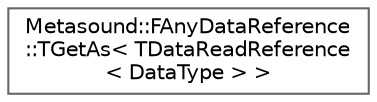 digraph "Graphical Class Hierarchy"
{
 // INTERACTIVE_SVG=YES
 // LATEX_PDF_SIZE
  bgcolor="transparent";
  edge [fontname=Helvetica,fontsize=10,labelfontname=Helvetica,labelfontsize=10];
  node [fontname=Helvetica,fontsize=10,shape=box,height=0.2,width=0.4];
  rankdir="LR";
  Node0 [id="Node000000",label="Metasound::FAnyDataReference\l::TGetAs\< TDataReadReference\l\< DataType \> \>",height=0.2,width=0.4,color="grey40", fillcolor="white", style="filled",URL="$d6/d6f/structMetasound_1_1FAnyDataReference_1_1TGetAs_3_01TDataReadReference_3_01DataType_01_4_01_4.html",tooltip=" "];
}
